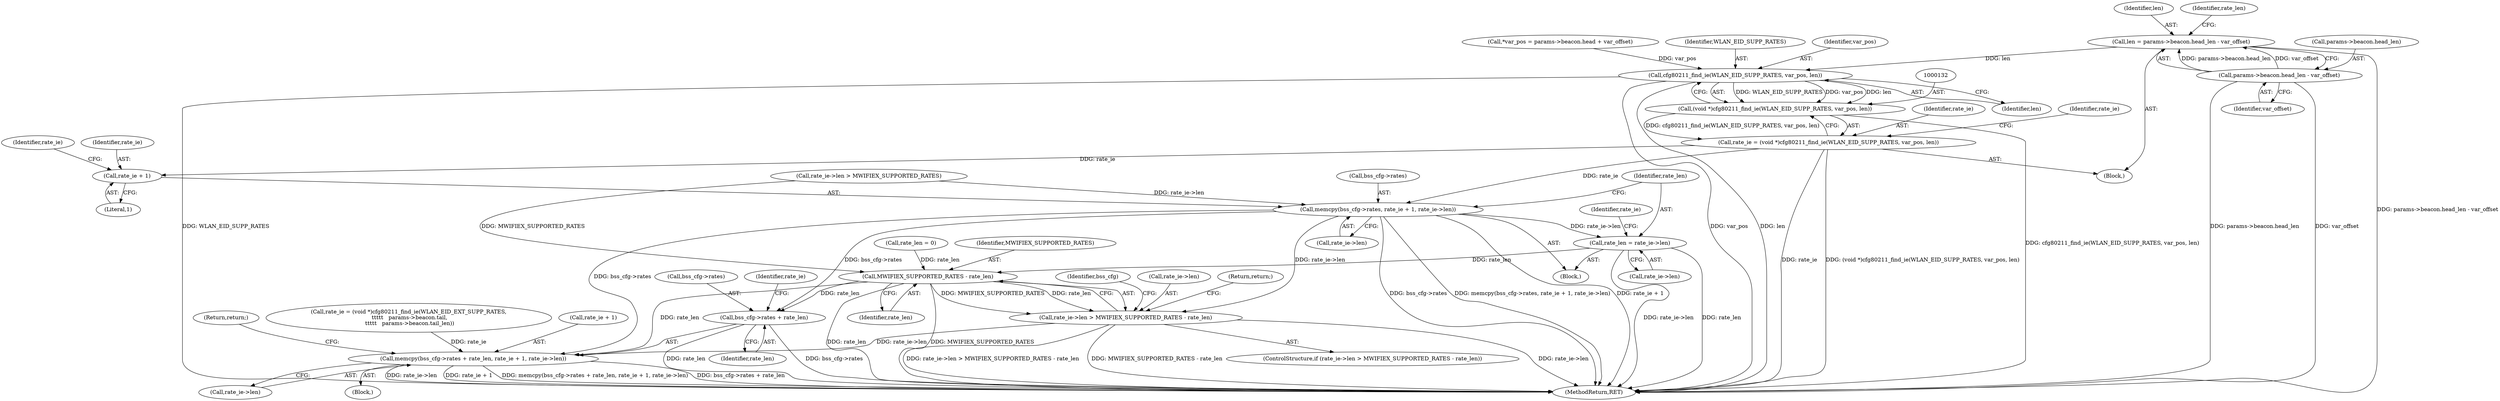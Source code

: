 digraph "0_linux_7caac62ed598a196d6ddf8d9c121e12e082cac3_0@integer" {
"1000116" [label="(Call,len = params->beacon.head_len - var_offset)"];
"1000118" [label="(Call,params->beacon.head_len - var_offset)"];
"1000133" [label="(Call,cfg80211_find_ie(WLAN_EID_SUPP_RATES, var_pos, len))"];
"1000131" [label="(Call,(void *)cfg80211_find_ie(WLAN_EID_SUPP_RATES, var_pos, len))"];
"1000129" [label="(Call,rate_ie = (void *)cfg80211_find_ie(WLAN_EID_SUPP_RATES, var_pos, len))"];
"1000147" [label="(Call,memcpy(bss_cfg->rates, rate_ie + 1, rate_ie->len))"];
"1000157" [label="(Call,rate_len = rate_ie->len)"];
"1000186" [label="(Call,MWIFIEX_SUPPORTED_RATES - rate_len)"];
"1000182" [label="(Call,rate_ie->len > MWIFIEX_SUPPORTED_RATES - rate_len)"];
"1000190" [label="(Call,memcpy(bss_cfg->rates + rate_len, rate_ie + 1, rate_ie->len))"];
"1000191" [label="(Call,bss_cfg->rates + rate_len)"];
"1000151" [label="(Call,rate_ie + 1)"];
"1000193" [label="(Identifier,bss_cfg)"];
"1000199" [label="(Call,rate_ie->len)"];
"1000118" [label="(Call,params->beacon.head_len - var_offset)"];
"1000183" [label="(Call,rate_ie->len)"];
"1000130" [label="(Identifier,rate_ie)"];
"1000129" [label="(Call,rate_ie = (void *)cfg80211_find_ie(WLAN_EID_SUPP_RATES, var_pos, len))"];
"1000139" [label="(Block,)"];
"1000158" [label="(Identifier,rate_len)"];
"1000119" [label="(Call,params->beacon.head_len)"];
"1000163" [label="(Identifier,rate_ie)"];
"1000202" [label="(Return,return;)"];
"1000106" [label="(Call,*var_pos = params->beacon.head + var_offset)"];
"1000159" [label="(Call,rate_ie->len)"];
"1000203" [label="(MethodReturn,RET)"];
"1000162" [label="(Call,rate_ie = (void *)cfg80211_find_ie(WLAN_EID_EXT_SUPP_RATES,\n \t\t\t\t\t   params->beacon.tail,\n \t\t\t\t\t   params->beacon.tail_len))"];
"1000103" [label="(Block,)"];
"1000157" [label="(Call,rate_len = rate_ie->len)"];
"1000180" [label="(Block,)"];
"1000134" [label="(Identifier,WLAN_EID_SUPP_RATES)"];
"1000155" [label="(Identifier,rate_ie)"];
"1000189" [label="(Return,return;)"];
"1000153" [label="(Literal,1)"];
"1000126" [label="(Call,rate_len = 0)"];
"1000147" [label="(Call,memcpy(bss_cfg->rates, rate_ie + 1, rate_ie->len))"];
"1000117" [label="(Identifier,len)"];
"1000141" [label="(Call,rate_ie->len > MWIFIEX_SUPPORTED_RATES)"];
"1000186" [label="(Call,MWIFIEX_SUPPORTED_RATES - rate_len)"];
"1000135" [label="(Identifier,var_pos)"];
"1000181" [label="(ControlStructure,if (rate_ie->len > MWIFIEX_SUPPORTED_RATES - rate_len))"];
"1000124" [label="(Identifier,var_offset)"];
"1000136" [label="(Identifier,len)"];
"1000116" [label="(Call,len = params->beacon.head_len - var_offset)"];
"1000133" [label="(Call,cfg80211_find_ie(WLAN_EID_SUPP_RATES, var_pos, len))"];
"1000187" [label="(Identifier,MWIFIEX_SUPPORTED_RATES)"];
"1000191" [label="(Call,bss_cfg->rates + rate_len)"];
"1000188" [label="(Identifier,rate_len)"];
"1000196" [label="(Call,rate_ie + 1)"];
"1000192" [label="(Call,bss_cfg->rates)"];
"1000190" [label="(Call,memcpy(bss_cfg->rates + rate_len, rate_ie + 1, rate_ie->len))"];
"1000152" [label="(Identifier,rate_ie)"];
"1000138" [label="(Identifier,rate_ie)"];
"1000127" [label="(Identifier,rate_len)"];
"1000131" [label="(Call,(void *)cfg80211_find_ie(WLAN_EID_SUPP_RATES, var_pos, len))"];
"1000182" [label="(Call,rate_ie->len > MWIFIEX_SUPPORTED_RATES - rate_len)"];
"1000197" [label="(Identifier,rate_ie)"];
"1000195" [label="(Identifier,rate_len)"];
"1000148" [label="(Call,bss_cfg->rates)"];
"1000154" [label="(Call,rate_ie->len)"];
"1000151" [label="(Call,rate_ie + 1)"];
"1000116" -> "1000103"  [label="AST: "];
"1000116" -> "1000118"  [label="CFG: "];
"1000117" -> "1000116"  [label="AST: "];
"1000118" -> "1000116"  [label="AST: "];
"1000127" -> "1000116"  [label="CFG: "];
"1000116" -> "1000203"  [label="DDG: params->beacon.head_len - var_offset"];
"1000118" -> "1000116"  [label="DDG: params->beacon.head_len"];
"1000118" -> "1000116"  [label="DDG: var_offset"];
"1000116" -> "1000133"  [label="DDG: len"];
"1000118" -> "1000124"  [label="CFG: "];
"1000119" -> "1000118"  [label="AST: "];
"1000124" -> "1000118"  [label="AST: "];
"1000118" -> "1000203"  [label="DDG: params->beacon.head_len"];
"1000118" -> "1000203"  [label="DDG: var_offset"];
"1000133" -> "1000131"  [label="AST: "];
"1000133" -> "1000136"  [label="CFG: "];
"1000134" -> "1000133"  [label="AST: "];
"1000135" -> "1000133"  [label="AST: "];
"1000136" -> "1000133"  [label="AST: "];
"1000131" -> "1000133"  [label="CFG: "];
"1000133" -> "1000203"  [label="DDG: WLAN_EID_SUPP_RATES"];
"1000133" -> "1000203"  [label="DDG: var_pos"];
"1000133" -> "1000203"  [label="DDG: len"];
"1000133" -> "1000131"  [label="DDG: WLAN_EID_SUPP_RATES"];
"1000133" -> "1000131"  [label="DDG: var_pos"];
"1000133" -> "1000131"  [label="DDG: len"];
"1000106" -> "1000133"  [label="DDG: var_pos"];
"1000131" -> "1000129"  [label="AST: "];
"1000132" -> "1000131"  [label="AST: "];
"1000129" -> "1000131"  [label="CFG: "];
"1000131" -> "1000203"  [label="DDG: cfg80211_find_ie(WLAN_EID_SUPP_RATES, var_pos, len)"];
"1000131" -> "1000129"  [label="DDG: cfg80211_find_ie(WLAN_EID_SUPP_RATES, var_pos, len)"];
"1000129" -> "1000103"  [label="AST: "];
"1000130" -> "1000129"  [label="AST: "];
"1000138" -> "1000129"  [label="CFG: "];
"1000129" -> "1000203"  [label="DDG: rate_ie"];
"1000129" -> "1000203"  [label="DDG: (void *)cfg80211_find_ie(WLAN_EID_SUPP_RATES, var_pos, len)"];
"1000129" -> "1000147"  [label="DDG: rate_ie"];
"1000129" -> "1000151"  [label="DDG: rate_ie"];
"1000147" -> "1000139"  [label="AST: "];
"1000147" -> "1000154"  [label="CFG: "];
"1000148" -> "1000147"  [label="AST: "];
"1000151" -> "1000147"  [label="AST: "];
"1000154" -> "1000147"  [label="AST: "];
"1000158" -> "1000147"  [label="CFG: "];
"1000147" -> "1000203"  [label="DDG: rate_ie + 1"];
"1000147" -> "1000203"  [label="DDG: bss_cfg->rates"];
"1000147" -> "1000203"  [label="DDG: memcpy(bss_cfg->rates, rate_ie + 1, rate_ie->len)"];
"1000141" -> "1000147"  [label="DDG: rate_ie->len"];
"1000147" -> "1000157"  [label="DDG: rate_ie->len"];
"1000147" -> "1000182"  [label="DDG: rate_ie->len"];
"1000147" -> "1000190"  [label="DDG: bss_cfg->rates"];
"1000147" -> "1000191"  [label="DDG: bss_cfg->rates"];
"1000157" -> "1000139"  [label="AST: "];
"1000157" -> "1000159"  [label="CFG: "];
"1000158" -> "1000157"  [label="AST: "];
"1000159" -> "1000157"  [label="AST: "];
"1000163" -> "1000157"  [label="CFG: "];
"1000157" -> "1000203"  [label="DDG: rate_ie->len"];
"1000157" -> "1000203"  [label="DDG: rate_len"];
"1000157" -> "1000186"  [label="DDG: rate_len"];
"1000186" -> "1000182"  [label="AST: "];
"1000186" -> "1000188"  [label="CFG: "];
"1000187" -> "1000186"  [label="AST: "];
"1000188" -> "1000186"  [label="AST: "];
"1000182" -> "1000186"  [label="CFG: "];
"1000186" -> "1000203"  [label="DDG: rate_len"];
"1000186" -> "1000203"  [label="DDG: MWIFIEX_SUPPORTED_RATES"];
"1000186" -> "1000182"  [label="DDG: MWIFIEX_SUPPORTED_RATES"];
"1000186" -> "1000182"  [label="DDG: rate_len"];
"1000141" -> "1000186"  [label="DDG: MWIFIEX_SUPPORTED_RATES"];
"1000126" -> "1000186"  [label="DDG: rate_len"];
"1000186" -> "1000190"  [label="DDG: rate_len"];
"1000186" -> "1000191"  [label="DDG: rate_len"];
"1000182" -> "1000181"  [label="AST: "];
"1000183" -> "1000182"  [label="AST: "];
"1000189" -> "1000182"  [label="CFG: "];
"1000193" -> "1000182"  [label="CFG: "];
"1000182" -> "1000203"  [label="DDG: rate_ie->len > MWIFIEX_SUPPORTED_RATES - rate_len"];
"1000182" -> "1000203"  [label="DDG: MWIFIEX_SUPPORTED_RATES - rate_len"];
"1000182" -> "1000203"  [label="DDG: rate_ie->len"];
"1000182" -> "1000190"  [label="DDG: rate_ie->len"];
"1000190" -> "1000180"  [label="AST: "];
"1000190" -> "1000199"  [label="CFG: "];
"1000191" -> "1000190"  [label="AST: "];
"1000196" -> "1000190"  [label="AST: "];
"1000199" -> "1000190"  [label="AST: "];
"1000202" -> "1000190"  [label="CFG: "];
"1000190" -> "1000203"  [label="DDG: memcpy(bss_cfg->rates + rate_len, rate_ie + 1, rate_ie->len)"];
"1000190" -> "1000203"  [label="DDG: bss_cfg->rates + rate_len"];
"1000190" -> "1000203"  [label="DDG: rate_ie->len"];
"1000190" -> "1000203"  [label="DDG: rate_ie + 1"];
"1000162" -> "1000190"  [label="DDG: rate_ie"];
"1000191" -> "1000195"  [label="CFG: "];
"1000192" -> "1000191"  [label="AST: "];
"1000195" -> "1000191"  [label="AST: "];
"1000197" -> "1000191"  [label="CFG: "];
"1000191" -> "1000203"  [label="DDG: rate_len"];
"1000191" -> "1000203"  [label="DDG: bss_cfg->rates"];
"1000151" -> "1000153"  [label="CFG: "];
"1000152" -> "1000151"  [label="AST: "];
"1000153" -> "1000151"  [label="AST: "];
"1000155" -> "1000151"  [label="CFG: "];
}
